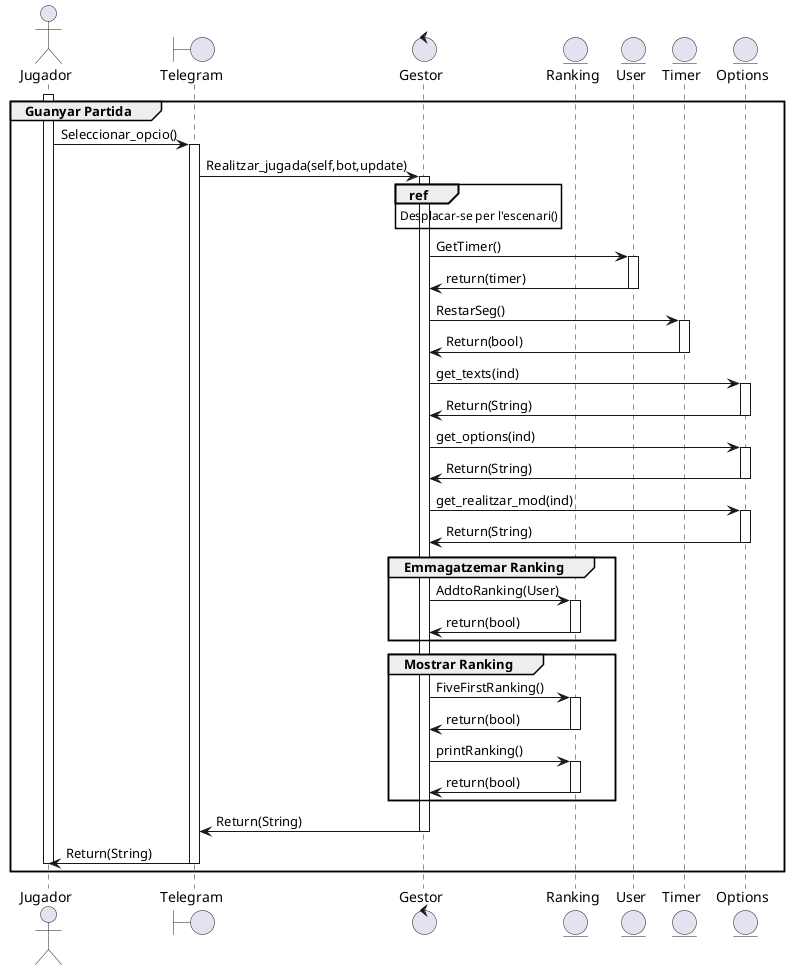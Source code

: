 ﻿@startuml
actor Jugador
boundary Telegram
control Gestor
entity Ranking
entity User
entity Timer
entity Options

group Guanyar Partida
    activate Jugador
      Jugador -> Telegram : Seleccionar_opcio()
    activate Telegram
      Telegram -> Gestor : Realitzar_jugada(self,bot,update)
    activate Gestor
	  ref over Gestor: Desplacar-se per l'escenari()
      Gestor -> User : GetTimer()
	  activate User
	  User -> Gestor : return(timer)
	  deactivate User
      Gestor -> Timer : RestarSeg()
	  activate Timer
      Timer -> Gestor : Return(bool)
    deactivate Timer
      Gestor -> Options : get_texts(ind)
    activate Options
      Options -> Gestor : Return(String)
    deactivate Options
      Gestor -> Options : get_options(ind)
    activate Options
      Options -> Gestor : Return(String)
    deactivate Options
      Gestor -> Options : get_realitzar_mod(ind)
    activate Options
      Options -> Gestor : Return(String)
    deactivate Options
	group Emmagatzemar Ranking
      Gestor -> Ranking : AddtoRanking(User)
    activate Ranking
	Ranking -> Gestor : return(bool)
	deactivate Ranking
end
group Mostrar Ranking
	  Gestor -> Ranking : FiveFirstRanking()
	  activate Ranking
      Ranking -> Gestor : return(bool)
	  deactivate Ranking
      Gestor -> Ranking : printRanking()
	  activate Ranking
	  Ranking -> Gestor : return(bool)
    deactivate Ranking
end
      Gestor -> Telegram : Return(String)
    deactivate Gestor
      Telegram -> Jugador : Return(String)
    deactivate Telegram
    deactivate Jugador
end

@enduml
